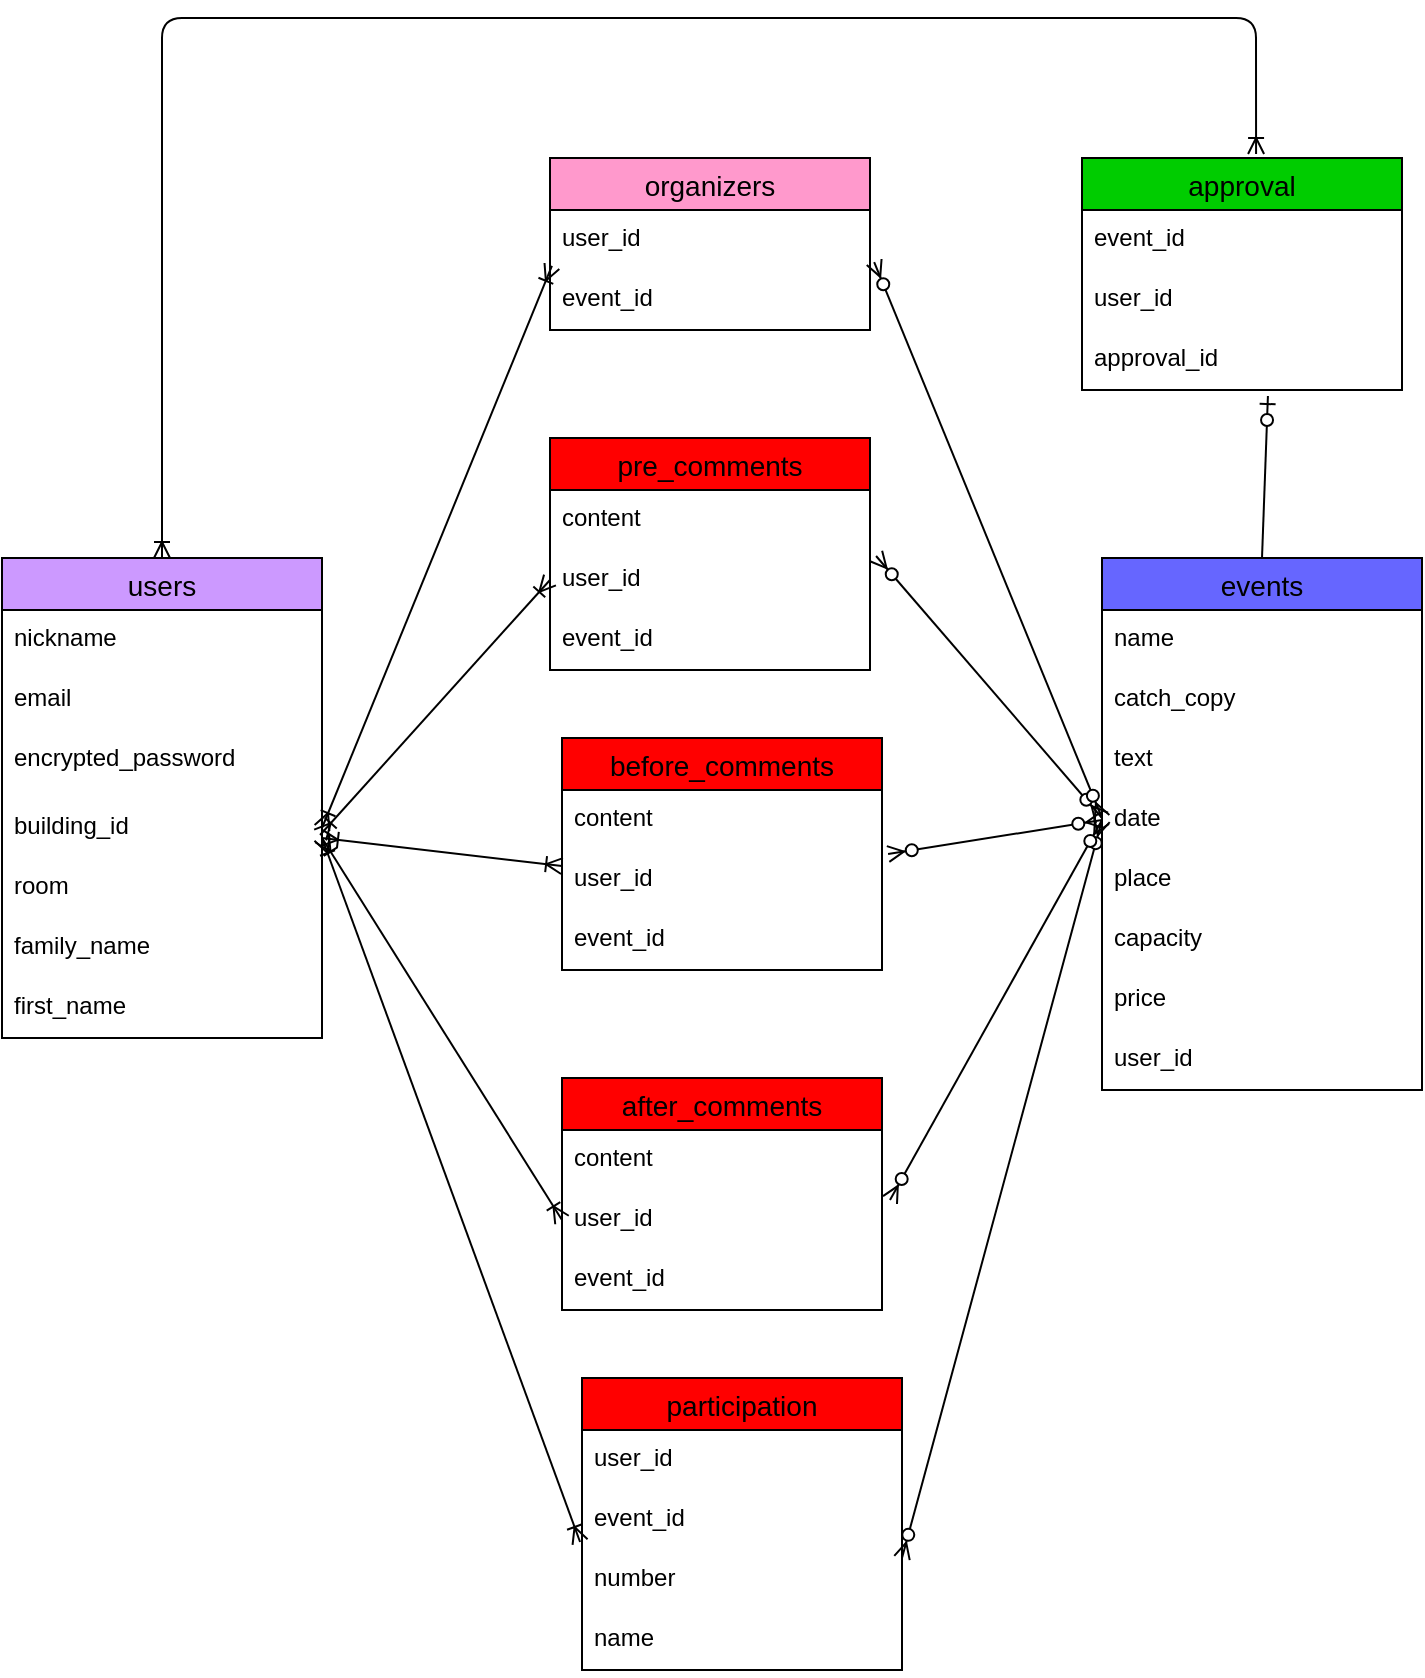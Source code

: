 <mxfile>
    <diagram id="_8DQvlag0GiJfJ-qpnYL" name="ページ1">
        <mxGraphModel dx="1456" dy="779" grid="1" gridSize="10" guides="1" tooltips="1" connect="1" arrows="1" fold="1" page="1" pageScale="1" pageWidth="827" pageHeight="1169" math="0" shadow="0">
            <root>
                <mxCell id="0"/>
                <mxCell id="1" parent="0"/>
                <mxCell id="2" value="users" style="swimlane;fontStyle=0;childLayout=stackLayout;horizontal=1;startSize=26;horizontalStack=0;resizeParent=1;resizeParentMax=0;resizeLast=0;collapsible=1;marginBottom=0;align=center;fontSize=14;fillColor=#CC99FF;" vertex="1" parent="1">
                    <mxGeometry x="60" y="310" width="160" height="240" as="geometry"/>
                </mxCell>
                <mxCell id="3" value="nickname" style="text;strokeColor=none;fillColor=none;spacingLeft=4;spacingRight=4;overflow=hidden;rotatable=0;points=[[0,0.5],[1,0.5]];portConstraint=eastwest;fontSize=12;" vertex="1" parent="2">
                    <mxGeometry y="26" width="160" height="30" as="geometry"/>
                </mxCell>
                <mxCell id="4" value="email" style="text;strokeColor=none;fillColor=none;spacingLeft=4;spacingRight=4;overflow=hidden;rotatable=0;points=[[0,0.5],[1,0.5]];portConstraint=eastwest;fontSize=12;" vertex="1" parent="2">
                    <mxGeometry y="56" width="160" height="30" as="geometry"/>
                </mxCell>
                <mxCell id="5" value="encrypted_password" style="text;strokeColor=none;fillColor=none;spacingLeft=4;spacingRight=4;overflow=hidden;rotatable=0;points=[[0,0.5],[1,0.5]];portConstraint=eastwest;fontSize=12;" vertex="1" parent="2">
                    <mxGeometry y="86" width="160" height="34" as="geometry"/>
                </mxCell>
                <mxCell id="7" value="building_id" style="text;strokeColor=none;fillColor=none;spacingLeft=4;spacingRight=4;overflow=hidden;rotatable=0;points=[[0,0.5],[1,0.5]];portConstraint=eastwest;fontSize=12;" vertex="1" parent="2">
                    <mxGeometry y="120" width="160" height="30" as="geometry"/>
                </mxCell>
                <mxCell id="8" value="room" style="text;strokeColor=none;fillColor=none;spacingLeft=4;spacingRight=4;overflow=hidden;rotatable=0;points=[[0,0.5],[1,0.5]];portConstraint=eastwest;fontSize=12;" vertex="1" parent="2">
                    <mxGeometry y="150" width="160" height="30" as="geometry"/>
                </mxCell>
                <mxCell id="9" value="family_name" style="text;strokeColor=none;fillColor=none;spacingLeft=4;spacingRight=4;overflow=hidden;rotatable=0;points=[[0,0.5],[1,0.5]];portConstraint=eastwest;fontSize=12;" vertex="1" parent="2">
                    <mxGeometry y="180" width="160" height="30" as="geometry"/>
                </mxCell>
                <mxCell id="10" value="first_name" style="text;strokeColor=none;fillColor=none;spacingLeft=4;spacingRight=4;overflow=hidden;rotatable=0;points=[[0,0.5],[1,0.5]];portConstraint=eastwest;fontSize=12;" vertex="1" parent="2">
                    <mxGeometry y="210" width="160" height="30" as="geometry"/>
                </mxCell>
                <mxCell id="15" value="events" style="swimlane;fontStyle=0;childLayout=stackLayout;horizontal=1;startSize=26;horizontalStack=0;resizeParent=1;resizeParentMax=0;resizeLast=0;collapsible=1;marginBottom=0;align=center;fontSize=14;fillColor=#6666FF;" vertex="1" parent="1">
                    <mxGeometry x="610" y="310" width="160" height="266" as="geometry"/>
                </mxCell>
                <mxCell id="16" value="name" style="text;strokeColor=none;fillColor=none;spacingLeft=4;spacingRight=4;overflow=hidden;rotatable=0;points=[[0,0.5],[1,0.5]];portConstraint=eastwest;fontSize=12;" vertex="1" parent="15">
                    <mxGeometry y="26" width="160" height="30" as="geometry"/>
                </mxCell>
                <mxCell id="17" value="catch_copy" style="text;strokeColor=none;fillColor=none;spacingLeft=4;spacingRight=4;overflow=hidden;rotatable=0;points=[[0,0.5],[1,0.5]];portConstraint=eastwest;fontSize=12;" vertex="1" parent="15">
                    <mxGeometry y="56" width="160" height="30" as="geometry"/>
                </mxCell>
                <mxCell id="18" value="text" style="text;strokeColor=none;fillColor=none;spacingLeft=4;spacingRight=4;overflow=hidden;rotatable=0;points=[[0,0.5],[1,0.5]];portConstraint=eastwest;fontSize=12;" vertex="1" parent="15">
                    <mxGeometry y="86" width="160" height="30" as="geometry"/>
                </mxCell>
                <mxCell id="19" value="date" style="text;strokeColor=none;fillColor=none;spacingLeft=4;spacingRight=4;overflow=hidden;rotatable=0;points=[[0,0.5],[1,0.5]];portConstraint=eastwest;fontSize=12;" vertex="1" parent="15">
                    <mxGeometry y="116" width="160" height="30" as="geometry"/>
                </mxCell>
                <mxCell id="20" value="place" style="text;strokeColor=none;fillColor=none;spacingLeft=4;spacingRight=4;overflow=hidden;rotatable=0;points=[[0,0.5],[1,0.5]];portConstraint=eastwest;fontSize=12;" vertex="1" parent="15">
                    <mxGeometry y="146" width="160" height="30" as="geometry"/>
                </mxCell>
                <mxCell id="21" value="capacity" style="text;strokeColor=none;fillColor=none;spacingLeft=4;spacingRight=4;overflow=hidden;rotatable=0;points=[[0,0.5],[1,0.5]];portConstraint=eastwest;fontSize=12;" vertex="1" parent="15">
                    <mxGeometry y="176" width="160" height="30" as="geometry"/>
                </mxCell>
                <mxCell id="22" value="price" style="text;strokeColor=none;fillColor=none;spacingLeft=4;spacingRight=4;overflow=hidden;rotatable=0;points=[[0,0.5],[1,0.5]];portConstraint=eastwest;fontSize=12;" vertex="1" parent="15">
                    <mxGeometry y="206" width="160" height="30" as="geometry"/>
                </mxCell>
                <mxCell id="29" value="user_id" style="text;strokeColor=none;fillColor=none;spacingLeft=4;spacingRight=4;overflow=hidden;rotatable=0;points=[[0,0.5],[1,0.5]];portConstraint=eastwest;fontSize=12;" vertex="1" parent="15">
                    <mxGeometry y="236" width="160" height="30" as="geometry"/>
                </mxCell>
                <mxCell id="25" value="organizers" style="swimlane;fontStyle=0;childLayout=stackLayout;horizontal=1;startSize=26;horizontalStack=0;resizeParent=1;resizeParentMax=0;resizeLast=0;collapsible=1;marginBottom=0;align=center;fontSize=14;fillColor=#FF99CC;" vertex="1" parent="1">
                    <mxGeometry x="334" y="110" width="160" height="86" as="geometry"/>
                </mxCell>
                <mxCell id="26" value="user_id" style="text;strokeColor=none;fillColor=none;spacingLeft=4;spacingRight=4;overflow=hidden;rotatable=0;points=[[0,0.5],[1,0.5]];portConstraint=eastwest;fontSize=12;" vertex="1" parent="25">
                    <mxGeometry y="26" width="160" height="30" as="geometry"/>
                </mxCell>
                <mxCell id="27" value="event_id" style="text;strokeColor=none;fillColor=none;spacingLeft=4;spacingRight=4;overflow=hidden;rotatable=0;points=[[0,0.5],[1,0.5]];portConstraint=eastwest;fontSize=12;" vertex="1" parent="25">
                    <mxGeometry y="56" width="160" height="30" as="geometry"/>
                </mxCell>
                <mxCell id="30" value="participation" style="swimlane;fontStyle=0;childLayout=stackLayout;horizontal=1;startSize=26;horizontalStack=0;resizeParent=1;resizeParentMax=0;resizeLast=0;collapsible=1;marginBottom=0;align=center;fontSize=14;fillColor=#FF0000;" vertex="1" parent="1">
                    <mxGeometry x="350" y="720" width="160" height="146" as="geometry"/>
                </mxCell>
                <mxCell id="31" value="user_id" style="text;strokeColor=none;fillColor=none;spacingLeft=4;spacingRight=4;overflow=hidden;rotatable=0;points=[[0,0.5],[1,0.5]];portConstraint=eastwest;fontSize=12;" vertex="1" parent="30">
                    <mxGeometry y="26" width="160" height="30" as="geometry"/>
                </mxCell>
                <mxCell id="32" value="event_id" style="text;strokeColor=none;fillColor=none;spacingLeft=4;spacingRight=4;overflow=hidden;rotatable=0;points=[[0,0.5],[1,0.5]];portConstraint=eastwest;fontSize=12;" vertex="1" parent="30">
                    <mxGeometry y="56" width="160" height="30" as="geometry"/>
                </mxCell>
                <mxCell id="33" value="number" style="text;strokeColor=none;fillColor=none;spacingLeft=4;spacingRight=4;overflow=hidden;rotatable=0;points=[[0,0.5],[1,0.5]];portConstraint=eastwest;fontSize=12;" vertex="1" parent="30">
                    <mxGeometry y="86" width="160" height="30" as="geometry"/>
                </mxCell>
                <mxCell id="34" value="name" style="text;strokeColor=none;fillColor=none;spacingLeft=4;spacingRight=4;overflow=hidden;rotatable=0;points=[[0,0.5],[1,0.5]];portConstraint=eastwest;fontSize=12;" vertex="1" parent="30">
                    <mxGeometry y="116" width="160" height="30" as="geometry"/>
                </mxCell>
                <mxCell id="35" value="pre_comments" style="swimlane;fontStyle=0;childLayout=stackLayout;horizontal=1;startSize=26;horizontalStack=0;resizeParent=1;resizeParentMax=0;resizeLast=0;collapsible=1;marginBottom=0;align=center;fontSize=14;fillColor=#FF0000;" vertex="1" parent="1">
                    <mxGeometry x="334" y="250" width="160" height="116" as="geometry"/>
                </mxCell>
                <mxCell id="36" value="content" style="text;strokeColor=none;fillColor=none;spacingLeft=4;spacingRight=4;overflow=hidden;rotatable=0;points=[[0,0.5],[1,0.5]];portConstraint=eastwest;fontSize=12;" vertex="1" parent="35">
                    <mxGeometry y="26" width="160" height="30" as="geometry"/>
                </mxCell>
                <mxCell id="37" value="user_id" style="text;strokeColor=none;fillColor=none;spacingLeft=4;spacingRight=4;overflow=hidden;rotatable=0;points=[[0,0.5],[1,0.5]];portConstraint=eastwest;fontSize=12;" vertex="1" parent="35">
                    <mxGeometry y="56" width="160" height="30" as="geometry"/>
                </mxCell>
                <mxCell id="38" value="event_id" style="text;strokeColor=none;fillColor=none;spacingLeft=4;spacingRight=4;overflow=hidden;rotatable=0;points=[[0,0.5],[1,0.5]];portConstraint=eastwest;fontSize=12;" vertex="1" parent="35">
                    <mxGeometry y="86" width="160" height="30" as="geometry"/>
                </mxCell>
                <mxCell id="47" value="before_comments" style="swimlane;fontStyle=0;childLayout=stackLayout;horizontal=1;startSize=26;horizontalStack=0;resizeParent=1;resizeParentMax=0;resizeLast=0;collapsible=1;marginBottom=0;align=center;fontSize=14;fillColor=#FF0000;" vertex="1" parent="1">
                    <mxGeometry x="340" y="400" width="160" height="116" as="geometry"/>
                </mxCell>
                <mxCell id="48" value="content" style="text;strokeColor=none;fillColor=none;spacingLeft=4;spacingRight=4;overflow=hidden;rotatable=0;points=[[0,0.5],[1,0.5]];portConstraint=eastwest;fontSize=12;" vertex="1" parent="47">
                    <mxGeometry y="26" width="160" height="30" as="geometry"/>
                </mxCell>
                <mxCell id="49" value="user_id" style="text;strokeColor=none;fillColor=none;spacingLeft=4;spacingRight=4;overflow=hidden;rotatable=0;points=[[0,0.5],[1,0.5]];portConstraint=eastwest;fontSize=12;" vertex="1" parent="47">
                    <mxGeometry y="56" width="160" height="30" as="geometry"/>
                </mxCell>
                <mxCell id="50" value="event_id" style="text;strokeColor=none;fillColor=none;spacingLeft=4;spacingRight=4;overflow=hidden;rotatable=0;points=[[0,0.5],[1,0.5]];portConstraint=eastwest;fontSize=12;" vertex="1" parent="47">
                    <mxGeometry y="86" width="160" height="30" as="geometry"/>
                </mxCell>
                <mxCell id="51" value="after_comments" style="swimlane;fontStyle=0;childLayout=stackLayout;horizontal=1;startSize=26;horizontalStack=0;resizeParent=1;resizeParentMax=0;resizeLast=0;collapsible=1;marginBottom=0;align=center;fontSize=14;fillColor=#FF0000;" vertex="1" parent="1">
                    <mxGeometry x="340" y="570" width="160" height="116" as="geometry"/>
                </mxCell>
                <mxCell id="52" value="content" style="text;strokeColor=none;fillColor=none;spacingLeft=4;spacingRight=4;overflow=hidden;rotatable=0;points=[[0,0.5],[1,0.5]];portConstraint=eastwest;fontSize=12;" vertex="1" parent="51">
                    <mxGeometry y="26" width="160" height="30" as="geometry"/>
                </mxCell>
                <mxCell id="53" value="user_id" style="text;strokeColor=none;fillColor=none;spacingLeft=4;spacingRight=4;overflow=hidden;rotatable=0;points=[[0,0.5],[1,0.5]];portConstraint=eastwest;fontSize=12;" vertex="1" parent="51">
                    <mxGeometry y="56" width="160" height="30" as="geometry"/>
                </mxCell>
                <mxCell id="54" value="event_id" style="text;strokeColor=none;fillColor=none;spacingLeft=4;spacingRight=4;overflow=hidden;rotatable=0;points=[[0,0.5],[1,0.5]];portConstraint=eastwest;fontSize=12;" vertex="1" parent="51">
                    <mxGeometry y="86" width="160" height="30" as="geometry"/>
                </mxCell>
                <mxCell id="55" value="approval" style="swimlane;fontStyle=0;childLayout=stackLayout;horizontal=1;startSize=26;horizontalStack=0;resizeParent=1;resizeParentMax=0;resizeLast=0;collapsible=1;marginBottom=0;align=center;fontSize=14;fillColor=#00CC00;" vertex="1" parent="1">
                    <mxGeometry x="600" y="110" width="160" height="116" as="geometry"/>
                </mxCell>
                <mxCell id="56" value="event_id" style="text;strokeColor=none;fillColor=none;spacingLeft=4;spacingRight=4;overflow=hidden;rotatable=0;points=[[0,0.5],[1,0.5]];portConstraint=eastwest;fontSize=12;" vertex="1" parent="55">
                    <mxGeometry y="26" width="160" height="30" as="geometry"/>
                </mxCell>
                <mxCell id="57" value="user_id" style="text;strokeColor=none;fillColor=none;spacingLeft=4;spacingRight=4;overflow=hidden;rotatable=0;points=[[0,0.5],[1,0.5]];portConstraint=eastwest;fontSize=12;" vertex="1" parent="55">
                    <mxGeometry y="56" width="160" height="30" as="geometry"/>
                </mxCell>
                <mxCell id="58" value="approval_id" style="text;strokeColor=none;fillColor=none;spacingLeft=4;spacingRight=4;overflow=hidden;rotatable=0;points=[[0,0.5],[1,0.5]];portConstraint=eastwest;fontSize=12;" vertex="1" parent="55">
                    <mxGeometry y="86" width="160" height="30" as="geometry"/>
                </mxCell>
                <mxCell id="60" value="" style="fontSize=12;html=1;endArrow=ERoneToMany;startArrow=ERoneToMany;exitX=1;exitY=0.5;exitDx=0;exitDy=0;entryX=0.006;entryY=-0.067;entryDx=0;entryDy=0;entryPerimeter=0;" edge="1" parent="1" source="7" target="27">
                    <mxGeometry width="100" height="100" relative="1" as="geometry">
                        <mxPoint x="350" y="340" as="sourcePoint"/>
                        <mxPoint x="450" y="240" as="targetPoint"/>
                    </mxGeometry>
                </mxCell>
                <mxCell id="61" value="" style="fontSize=12;html=1;endArrow=ERoneToMany;startArrow=ERoneToMany;exitX=1;exitY=0.5;exitDx=0;exitDy=0;entryX=0;entryY=0.5;entryDx=0;entryDy=0;" edge="1" parent="1" target="37">
                    <mxGeometry width="100" height="100" relative="1" as="geometry">
                        <mxPoint x="219.04" y="448.51" as="sourcePoint"/>
                        <mxPoint x="334.0" y="167.5" as="targetPoint"/>
                    </mxGeometry>
                </mxCell>
                <mxCell id="62" value="" style="fontSize=12;html=1;endArrow=ERoneToMany;startArrow=ERoneToMany;entryX=0;entryY=0.267;entryDx=0;entryDy=0;entryPerimeter=0;" edge="1" parent="1" target="49">
                    <mxGeometry width="100" height="100" relative="1" as="geometry">
                        <mxPoint x="220" y="450" as="sourcePoint"/>
                        <mxPoint x="384.96" y="248.99" as="targetPoint"/>
                    </mxGeometry>
                </mxCell>
                <mxCell id="63" value="" style="fontSize=12;html=1;endArrow=ERoneToMany;startArrow=ERoneToMany;entryX=0;entryY=0.5;entryDx=0;entryDy=0;" edge="1" parent="1" target="53">
                    <mxGeometry width="100" height="100" relative="1" as="geometry">
                        <mxPoint x="220" y="450" as="sourcePoint"/>
                        <mxPoint x="384.96" y="308.99" as="targetPoint"/>
                    </mxGeometry>
                </mxCell>
                <mxCell id="64" value="" style="fontSize=12;html=1;endArrow=ERoneToMany;startArrow=ERoneToMany;entryX=-0.006;entryY=0.867;entryDx=0;entryDy=0;entryPerimeter=0;" edge="1" parent="1" target="32">
                    <mxGeometry width="100" height="100" relative="1" as="geometry">
                        <mxPoint x="220" y="450" as="sourcePoint"/>
                        <mxPoint x="364.96" y="418.99" as="targetPoint"/>
                    </mxGeometry>
                </mxCell>
                <mxCell id="65" value="" style="edgeStyle=orthogonalEdgeStyle;fontSize=12;html=1;endArrow=ERoneToMany;startArrow=ERoneToMany;exitX=0.5;exitY=0;exitDx=0;exitDy=0;entryX=0.544;entryY=-0.017;entryDx=0;entryDy=0;entryPerimeter=0;" edge="1" parent="1" source="2" target="55">
                    <mxGeometry width="100" height="100" relative="1" as="geometry">
                        <mxPoint x="140" y="280" as="sourcePoint"/>
                        <mxPoint x="290" y="-60" as="targetPoint"/>
                        <Array as="points">
                            <mxPoint x="140" y="40"/>
                            <mxPoint x="687" y="40"/>
                        </Array>
                    </mxGeometry>
                </mxCell>
                <mxCell id="66" value="" style="fontSize=12;html=1;endArrow=ERzeroToMany;endFill=1;startArrow=ERzeroToMany;entryX=0;entryY=0.5;entryDx=0;entryDy=0;" edge="1" parent="1" target="19">
                    <mxGeometry width="100" height="100" relative="1" as="geometry">
                        <mxPoint x="510" y="810" as="sourcePoint"/>
                        <mxPoint x="450" y="450" as="targetPoint"/>
                    </mxGeometry>
                </mxCell>
                <mxCell id="68" value="" style="fontSize=12;html=1;endArrow=ERzeroToMany;endFill=1;startArrow=ERzeroToMany;entryX=0;entryY=0.5;entryDx=0;entryDy=0;exitX=1.025;exitY=0.167;exitDx=0;exitDy=0;exitPerimeter=0;" edge="1" parent="1" source="53" target="19">
                    <mxGeometry width="100" height="100" relative="1" as="geometry">
                        <mxPoint x="610" y="670" as="sourcePoint"/>
                        <mxPoint x="707.92" y="299.99" as="targetPoint"/>
                    </mxGeometry>
                </mxCell>
                <mxCell id="69" value="" style="fontSize=12;html=1;endArrow=ERzeroToMany;endFill=1;startArrow=ERzeroToMany;entryX=0;entryY=0.5;entryDx=0;entryDy=0;exitX=1.019;exitY=0.067;exitDx=0;exitDy=0;exitPerimeter=0;" edge="1" parent="1" source="49" target="19">
                    <mxGeometry width="100" height="100" relative="1" as="geometry">
                        <mxPoint x="680" y="720" as="sourcePoint"/>
                        <mxPoint x="777.92" y="349.99" as="targetPoint"/>
                        <Array as="points">
                            <mxPoint x="610" y="441"/>
                        </Array>
                    </mxGeometry>
                </mxCell>
                <mxCell id="70" value="" style="fontSize=12;html=1;endArrow=ERzeroToMany;endFill=1;startArrow=ERzeroToMany;exitX=1.019;exitY=0.1;exitDx=0;exitDy=0;exitPerimeter=0;" edge="1" parent="1" source="37">
                    <mxGeometry width="100" height="100" relative="1" as="geometry">
                        <mxPoint x="520" y="810.01" as="sourcePoint"/>
                        <mxPoint x="610" y="440" as="targetPoint"/>
                    </mxGeometry>
                </mxCell>
                <mxCell id="72" value="" style="fontSize=12;html=1;endArrow=ERzeroToMany;endFill=1;startArrow=ERzeroToMany;exitX=1.013;exitY=-0.133;exitDx=0;exitDy=0;exitPerimeter=0;" edge="1" parent="1" source="27">
                    <mxGeometry width="100" height="100" relative="1" as="geometry">
                        <mxPoint x="540" y="270" as="sourcePoint"/>
                        <mxPoint x="610" y="440" as="targetPoint"/>
                        <Array as="points"/>
                    </mxGeometry>
                </mxCell>
                <mxCell id="73" value="" style="fontSize=12;html=1;endArrow=ERzeroToOne;endFill=1;entryX=0.581;entryY=1.1;entryDx=0;entryDy=0;entryPerimeter=0;exitX=0.5;exitY=0;exitDx=0;exitDy=0;" edge="1" parent="1" source="15" target="58">
                    <mxGeometry width="100" height="100" relative="1" as="geometry">
                        <mxPoint x="350" y="450" as="sourcePoint"/>
                        <mxPoint x="450" y="350" as="targetPoint"/>
                    </mxGeometry>
                </mxCell>
            </root>
        </mxGraphModel>
    </diagram>
</mxfile>